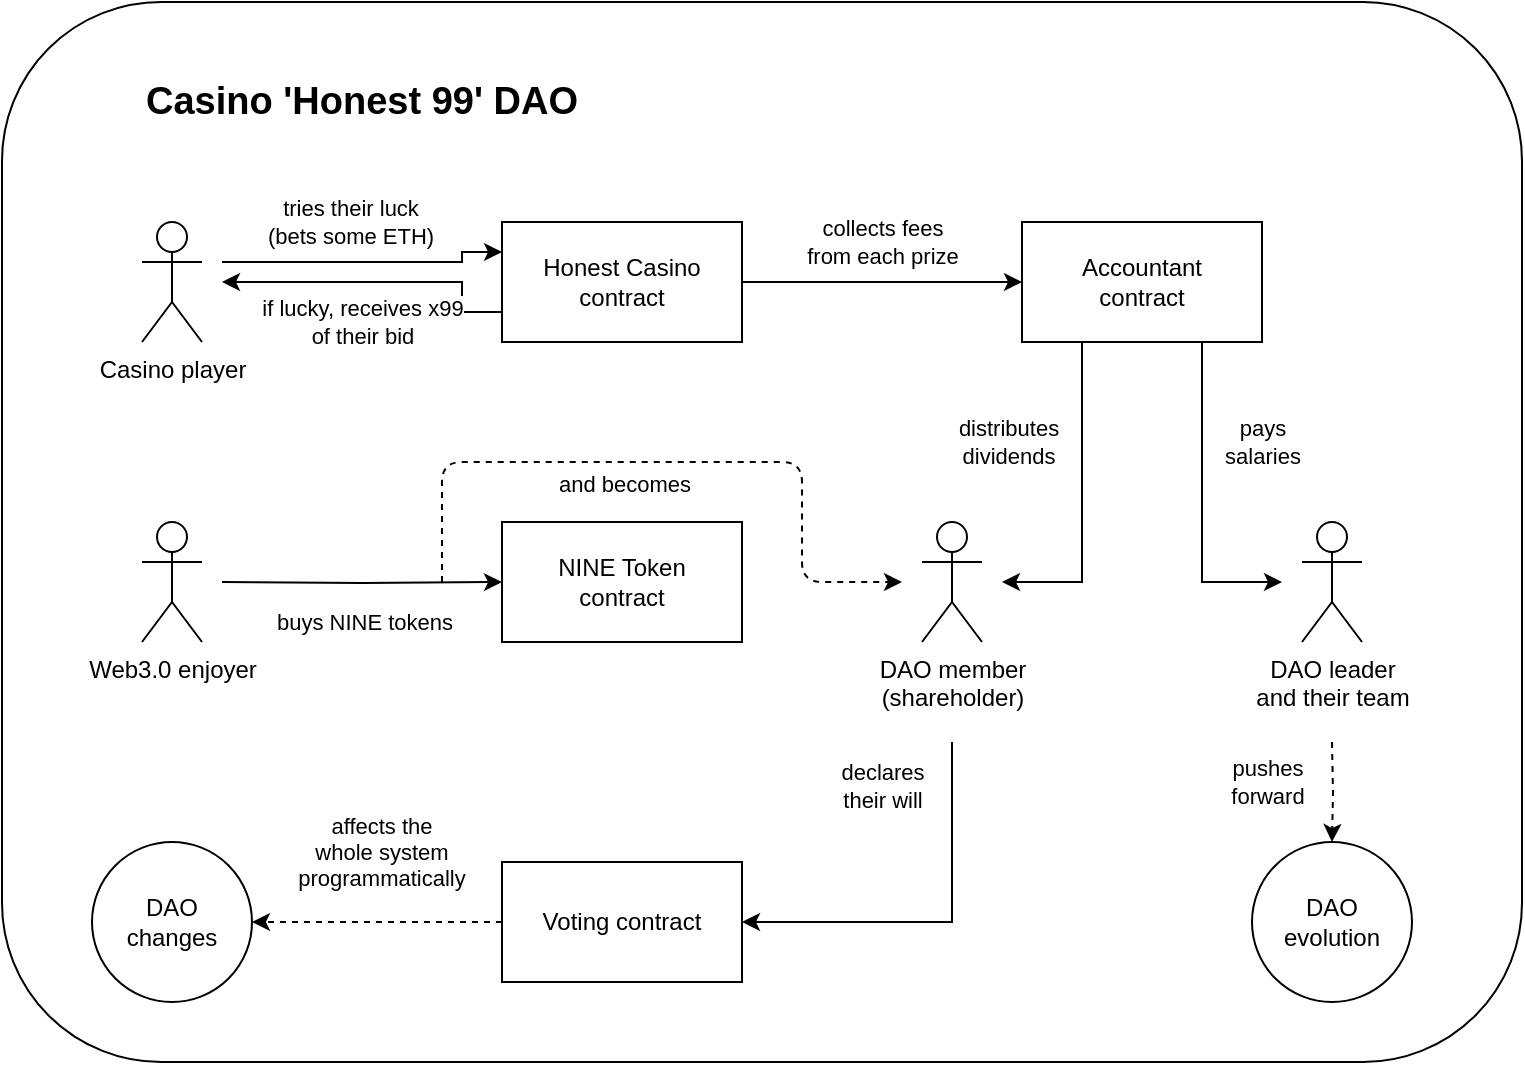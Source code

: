 <mxfile version="14.2.9" type="device"><diagram id="59rvUJQF-lTYGA98yU00" name="Page-1"><mxGraphModel dx="1468" dy="755" grid="1" gridSize="10" guides="1" tooltips="1" connect="1" arrows="1" fold="1" page="1" pageScale="1" pageWidth="850" pageHeight="1100" math="0" shadow="0"><root><mxCell id="0"/><mxCell id="1" parent="0"/><mxCell id="LUwzoe0ljUw2fi-BGdz2-22" value="" style="rounded=1;whiteSpace=wrap;html=1;" vertex="1" parent="1"><mxGeometry x="45" y="150" width="760" height="530" as="geometry"/></mxCell><mxCell id="jvg6ne5t1gRomTzv-A2W-7" style="edgeStyle=orthogonalEdgeStyle;rounded=0;orthogonalLoop=1;jettySize=auto;html=1;exitX=0;exitY=0.75;exitDx=0;exitDy=0;" parent="1" source="jvg6ne5t1gRomTzv-A2W-1" edge="1"><mxGeometry x="45" y="150" as="geometry"><Array as="points"><mxPoint x="275" y="305"/><mxPoint x="275" y="290"/></Array><mxPoint x="155" y="290" as="targetPoint"/></mxGeometry></mxCell><mxCell id="jvg6ne5t1gRomTzv-A2W-8" value="if lucky, receives x99&lt;br&gt;of their bid" style="edgeLabel;html=1;align=center;verticalAlign=middle;resizable=0;points=[];" parent="jvg6ne5t1gRomTzv-A2W-7" vertex="1" connectable="0"><mxGeometry x="-0.236" y="1" relative="1" as="geometry"><mxPoint x="-26" y="19" as="offset"/></mxGeometry></mxCell><mxCell id="jvg6ne5t1gRomTzv-A2W-1" value="Honest Casino&lt;br&gt;contract" style="rounded=0;whiteSpace=wrap;html=1;" parent="1" vertex="1"><mxGeometry x="295" y="260" width="120" height="60" as="geometry"/></mxCell><mxCell id="jvg6ne5t1gRomTzv-A2W-3" style="edgeStyle=orthogonalEdgeStyle;rounded=0;orthogonalLoop=1;jettySize=auto;html=1;entryX=0;entryY=0.25;entryDx=0;entryDy=0;" parent="1" target="jvg6ne5t1gRomTzv-A2W-1" edge="1"><mxGeometry x="45" y="150" as="geometry"><Array as="points"><mxPoint x="275" y="280"/><mxPoint x="275" y="275"/></Array><mxPoint x="155" y="280" as="sourcePoint"/></mxGeometry></mxCell><mxCell id="jvg6ne5t1gRomTzv-A2W-4" value="tries their luck&lt;br&gt;(bets some ETH)" style="edgeLabel;html=1;align=center;verticalAlign=middle;resizable=0;points=[];" parent="jvg6ne5t1gRomTzv-A2W-3" vertex="1" connectable="0"><mxGeometry x="0.131" relative="1" as="geometry"><mxPoint x="-18" y="-20" as="offset"/></mxGeometry></mxCell><mxCell id="jvg6ne5t1gRomTzv-A2W-2" value="Casino player" style="shape=umlActor;verticalLabelPosition=bottom;verticalAlign=top;html=1;outlineConnect=0;" parent="1" vertex="1"><mxGeometry x="115" y="260" width="30" height="60" as="geometry"/></mxCell><mxCell id="LUwzoe0ljUw2fi-BGdz2-6" style="edgeStyle=orthogonalEdgeStyle;rounded=0;orthogonalLoop=1;jettySize=auto;html=1;exitX=0.25;exitY=1;exitDx=0;exitDy=0;entryX=1;entryY=0.5;entryDx=0;entryDy=0;" edge="1" parent="1" source="LUwzoe0ljUw2fi-BGdz2-1"><mxGeometry x="45" y="150" as="geometry"><mxPoint x="545" y="440" as="targetPoint"/><Array as="points"><mxPoint x="585" y="440"/></Array></mxGeometry></mxCell><mxCell id="LUwzoe0ljUw2fi-BGdz2-7" value="pays&lt;br&gt;salaries" style="edgeLabel;html=1;align=center;verticalAlign=middle;resizable=0;points=[];" vertex="1" connectable="0" parent="LUwzoe0ljUw2fi-BGdz2-6"><mxGeometry x="0.197" y="-3" relative="1" as="geometry"><mxPoint x="93" y="-46.0" as="offset"/></mxGeometry></mxCell><mxCell id="LUwzoe0ljUw2fi-BGdz2-9" style="edgeStyle=orthogonalEdgeStyle;rounded=0;orthogonalLoop=1;jettySize=auto;html=1;exitX=0.75;exitY=1;exitDx=0;exitDy=0;entryX=0;entryY=0.5;entryDx=0;entryDy=0;" edge="1" parent="1" source="LUwzoe0ljUw2fi-BGdz2-1"><mxGeometry x="45" y="150" as="geometry"><mxPoint x="685.0" y="440" as="targetPoint"/><Array as="points"><mxPoint x="645" y="440"/></Array></mxGeometry></mxCell><mxCell id="LUwzoe0ljUw2fi-BGdz2-10" value="distributes&lt;br&gt;dividends" style="edgeLabel;html=1;align=center;verticalAlign=middle;resizable=0;points=[];" vertex="1" connectable="0" parent="LUwzoe0ljUw2fi-BGdz2-9"><mxGeometry x="-0.185" y="1" relative="1" as="geometry"><mxPoint x="-98" y="-15" as="offset"/></mxGeometry></mxCell><mxCell id="LUwzoe0ljUw2fi-BGdz2-1" value="Accountant &lt;br&gt;contract" style="rounded=0;whiteSpace=wrap;html=1;" vertex="1" parent="1"><mxGeometry x="555" y="260" width="120" height="60" as="geometry"/></mxCell><mxCell id="LUwzoe0ljUw2fi-BGdz2-2" style="edgeStyle=orthogonalEdgeStyle;rounded=0;orthogonalLoop=1;jettySize=auto;html=1;exitX=1;exitY=0.5;exitDx=0;exitDy=0;entryX=0;entryY=0.5;entryDx=0;entryDy=0;" edge="1" parent="1" source="jvg6ne5t1gRomTzv-A2W-1" target="LUwzoe0ljUw2fi-BGdz2-1"><mxGeometry x="45" y="150" as="geometry"/></mxCell><mxCell id="LUwzoe0ljUw2fi-BGdz2-3" value="collects fees&lt;br&gt;from each prize" style="edgeLabel;html=1;align=center;verticalAlign=middle;resizable=0;points=[];" vertex="1" connectable="0" parent="LUwzoe0ljUw2fi-BGdz2-2"><mxGeometry x="-0.25" y="2" relative="1" as="geometry"><mxPoint x="17.06" y="-18" as="offset"/></mxGeometry></mxCell><mxCell id="LUwzoe0ljUw2fi-BGdz2-20" style="edgeStyle=orthogonalEdgeStyle;rounded=0;orthogonalLoop=1;jettySize=auto;html=1;" edge="1" parent="1" target="LUwzoe0ljUw2fi-BGdz2-19"><mxGeometry x="45" y="150" as="geometry"><mxPoint x="520" y="520" as="sourcePoint"/><Array as="points"><mxPoint x="520" y="610"/></Array></mxGeometry></mxCell><mxCell id="LUwzoe0ljUw2fi-BGdz2-21" value="declares&lt;br&gt;their will" style="edgeLabel;html=1;align=center;verticalAlign=middle;resizable=0;points=[];" vertex="1" connectable="0" parent="LUwzoe0ljUw2fi-BGdz2-20"><mxGeometry x="-0.299" relative="1" as="geometry"><mxPoint x="-35" y="-46.67" as="offset"/></mxGeometry></mxCell><mxCell id="LUwzoe0ljUw2fi-BGdz2-11" value="DAO member&lt;br&gt;(shareholder)" style="shape=umlActor;verticalLabelPosition=bottom;verticalAlign=top;html=1;outlineConnect=0;" vertex="1" parent="1"><mxGeometry x="505" y="410" width="30" height="60" as="geometry"/></mxCell><mxCell id="LUwzoe0ljUw2fi-BGdz2-32" style="edgeStyle=orthogonalEdgeStyle;rounded=0;orthogonalLoop=1;jettySize=auto;html=1;dashed=1;endArrow=classic;endFill=1;" edge="1" parent="1" target="LUwzoe0ljUw2fi-BGdz2-31"><mxGeometry x="45" y="150" as="geometry"><mxPoint x="710" y="520" as="sourcePoint"/></mxGeometry></mxCell><mxCell id="LUwzoe0ljUw2fi-BGdz2-12" value="DAO leader&lt;br&gt;and their team" style="shape=umlActor;verticalLabelPosition=bottom;verticalAlign=top;html=1;outlineConnect=0;" vertex="1" parent="1"><mxGeometry x="695" y="410" width="30" height="60" as="geometry"/></mxCell><mxCell id="LUwzoe0ljUw2fi-BGdz2-13" value="NINE Token&lt;br&gt;contract" style="rounded=0;whiteSpace=wrap;html=1;" vertex="1" parent="1"><mxGeometry x="295" y="410" width="120" height="60" as="geometry"/></mxCell><mxCell id="LUwzoe0ljUw2fi-BGdz2-15" style="edgeStyle=orthogonalEdgeStyle;rounded=0;orthogonalLoop=1;jettySize=auto;html=1;entryX=0;entryY=0.5;entryDx=0;entryDy=0;" edge="1" parent="1" target="LUwzoe0ljUw2fi-BGdz2-13"><mxGeometry x="45" y="150" as="geometry"><mxPoint x="155" y="440" as="sourcePoint"/></mxGeometry></mxCell><mxCell id="LUwzoe0ljUw2fi-BGdz2-16" value="buys NINE tokens" style="edgeLabel;html=1;align=center;verticalAlign=middle;resizable=0;points=[];" vertex="1" connectable="0" parent="LUwzoe0ljUw2fi-BGdz2-15"><mxGeometry x="0.141" y="-1" relative="1" as="geometry"><mxPoint x="-9" y="19" as="offset"/></mxGeometry></mxCell><mxCell id="LUwzoe0ljUw2fi-BGdz2-14" value="Web3.0 enjoyer" style="shape=umlActor;verticalLabelPosition=bottom;verticalAlign=top;html=1;outlineConnect=0;" vertex="1" parent="1"><mxGeometry x="115" y="410" width="30" height="60" as="geometry"/></mxCell><mxCell id="LUwzoe0ljUw2fi-BGdz2-17" value="" style="endArrow=classic;html=1;dashed=1;" edge="1" parent="1"><mxGeometry x="45" y="150" width="50" height="50" as="geometry"><mxPoint x="265" y="440" as="sourcePoint"/><mxPoint x="495" y="440" as="targetPoint"/><Array as="points"><mxPoint x="265" y="380"/><mxPoint x="355" y="380"/><mxPoint x="445" y="380"/><mxPoint x="445" y="440"/></Array></mxGeometry></mxCell><mxCell id="LUwzoe0ljUw2fi-BGdz2-18" value="and becomes" style="edgeLabel;html=1;align=center;verticalAlign=middle;resizable=0;points=[];" vertex="1" connectable="0" parent="1"><mxGeometry x="360" y="393" as="geometry"><mxPoint x="-4" y="-2" as="offset"/></mxGeometry></mxCell><mxCell id="LUwzoe0ljUw2fi-BGdz2-19" value="Voting contract" style="rounded=0;whiteSpace=wrap;html=1;" vertex="1" parent="1"><mxGeometry x="295" y="580" width="120" height="60" as="geometry"/></mxCell><mxCell id="LUwzoe0ljUw2fi-BGdz2-23" value="&lt;font style=&quot;font-size: 19px&quot;&gt;&lt;b&gt;Casino 'Honest 99' DAO&lt;/b&gt;&lt;/font&gt;" style="text;html=1;strokeColor=none;fillColor=none;align=left;verticalAlign=middle;whiteSpace=wrap;rounded=0;" vertex="1" parent="1"><mxGeometry x="115" y="190" width="240" height="20" as="geometry"/></mxCell><mxCell id="LUwzoe0ljUw2fi-BGdz2-27" value="affects the &lt;br&gt;whole system&lt;br&gt;programmatically" style="text;html=1;strokeColor=none;fillColor=none;align=center;verticalAlign=middle;whiteSpace=wrap;rounded=0;fontSize=11;" vertex="1" parent="1"><mxGeometry x="160" y="560" width="150" height="30" as="geometry"/></mxCell><mxCell id="LUwzoe0ljUw2fi-BGdz2-30" value="DAO&lt;br&gt;changes" style="ellipse;whiteSpace=wrap;html=1;aspect=fixed;align=center;" vertex="1" parent="1"><mxGeometry x="90" y="570" width="80" height="80" as="geometry"/></mxCell><mxCell id="LUwzoe0ljUw2fi-BGdz2-26" style="edgeStyle=orthogonalEdgeStyle;rounded=0;orthogonalLoop=1;jettySize=auto;html=1;entryX=1;entryY=0.5;entryDx=0;entryDy=0;dashed=1;endArrow=classic;endFill=1;exitX=0;exitY=0.5;exitDx=0;exitDy=0;" edge="1" parent="1" source="LUwzoe0ljUw2fi-BGdz2-19" target="LUwzoe0ljUw2fi-BGdz2-30"><mxGeometry x="45" y="150" as="geometry"><Array as="points"><mxPoint x="230" y="610"/><mxPoint x="230" y="610"/></Array></mxGeometry></mxCell><mxCell id="LUwzoe0ljUw2fi-BGdz2-31" value="DAO&lt;br&gt;evolution" style="ellipse;whiteSpace=wrap;html=1;aspect=fixed;align=center;" vertex="1" parent="1"><mxGeometry x="670" y="570" width="80" height="80" as="geometry"/></mxCell><mxCell id="LUwzoe0ljUw2fi-BGdz2-33" value="pushes&lt;br style=&quot;font-size: 11px;&quot;&gt;forward" style="text;html=1;strokeColor=none;fillColor=none;align=center;verticalAlign=middle;whiteSpace=wrap;rounded=0;fontSize=11;" vertex="1" parent="1"><mxGeometry x="648" y="530" width="60" height="20" as="geometry"/></mxCell></root></mxGraphModel></diagram></mxfile>